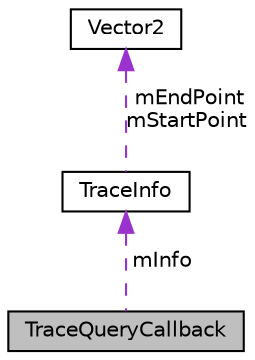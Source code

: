 digraph G
{
  edge [fontname="Helvetica",fontsize="10",labelfontname="Helvetica",labelfontsize="10"];
  node [fontname="Helvetica",fontsize="10",shape=record];
  Node1 [label="TraceQueryCallback",height=0.2,width=0.4,color="black", fillcolor="grey75", style="filled" fontcolor="black"];
  Node2 -> Node1 [dir="back",color="darkorchid3",fontsize="10",style="dashed",label=" mInfo" ,fontname="Helvetica"];
  Node2 [label="TraceInfo",height=0.2,width=0.4,color="black", fillcolor="white", style="filled",URL="$class_trace_info.html"];
  Node3 -> Node2 [dir="back",color="darkorchid3",fontsize="10",style="dashed",label=" mEndPoint\nmStartPoint" ,fontname="Helvetica"];
  Node3 [label="Vector2",height=0.2,width=0.4,color="black", fillcolor="white", style="filled",URL="$class_vector2.html"];
}
